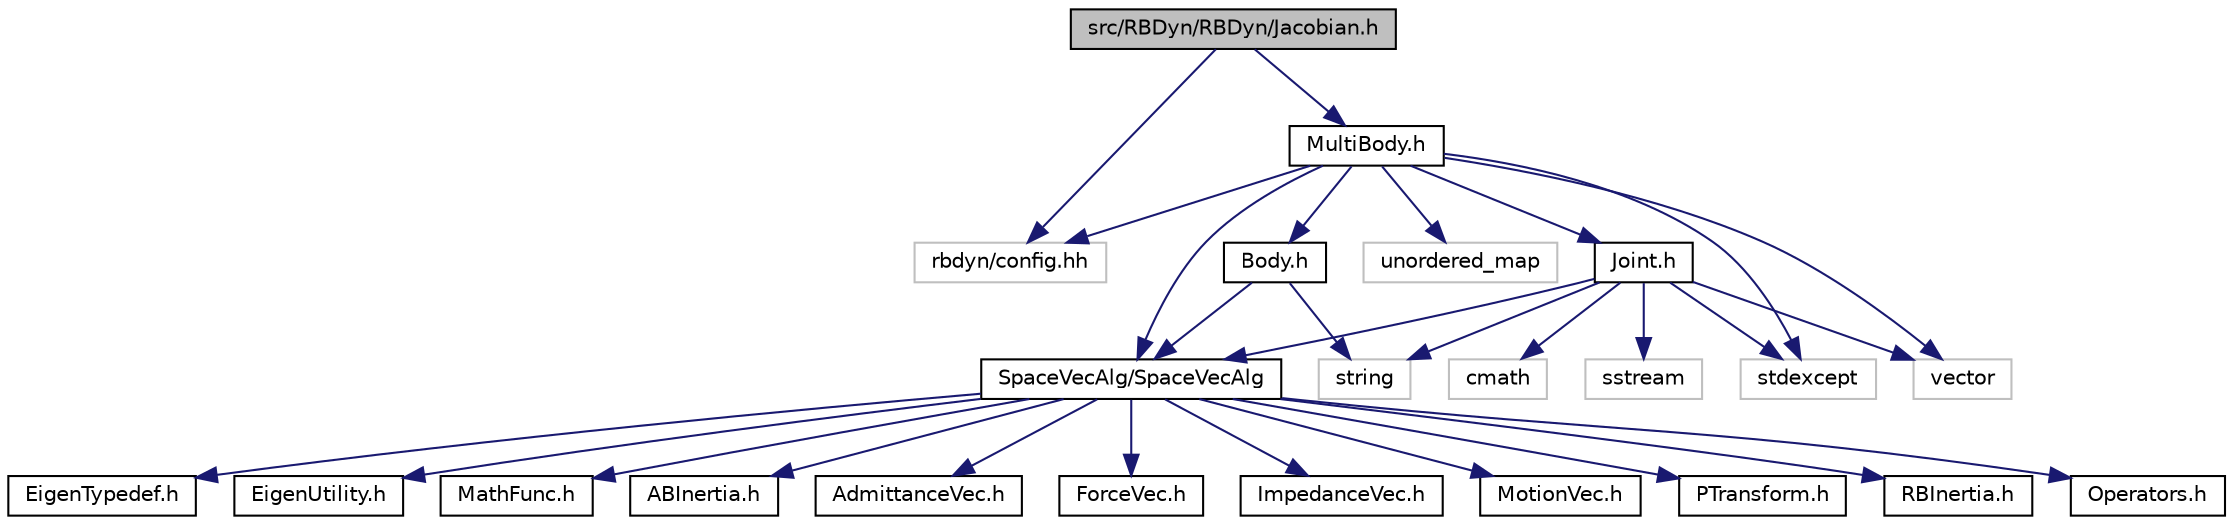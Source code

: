 digraph "src/RBDyn/RBDyn/Jacobian.h"
{
  edge [fontname="Helvetica",fontsize="10",labelfontname="Helvetica",labelfontsize="10"];
  node [fontname="Helvetica",fontsize="10",shape=record];
  Node0 [label="src/RBDyn/RBDyn/Jacobian.h",height=0.2,width=0.4,color="black", fillcolor="grey75", style="filled", fontcolor="black"];
  Node0 -> Node1 [color="midnightblue",fontsize="10",style="solid",fontname="Helvetica"];
  Node1 [label="rbdyn/config.hh",height=0.2,width=0.4,color="grey75", fillcolor="white", style="filled"];
  Node0 -> Node2 [color="midnightblue",fontsize="10",style="solid",fontname="Helvetica"];
  Node2 [label="MultiBody.h",height=0.2,width=0.4,color="black", fillcolor="white", style="filled",URL="$MultiBody_8h.html"];
  Node2 -> Node3 [color="midnightblue",fontsize="10",style="solid",fontname="Helvetica"];
  Node3 [label="stdexcept",height=0.2,width=0.4,color="grey75", fillcolor="white", style="filled"];
  Node2 -> Node4 [color="midnightblue",fontsize="10",style="solid",fontname="Helvetica"];
  Node4 [label="unordered_map",height=0.2,width=0.4,color="grey75", fillcolor="white", style="filled"];
  Node2 -> Node5 [color="midnightblue",fontsize="10",style="solid",fontname="Helvetica"];
  Node5 [label="vector",height=0.2,width=0.4,color="grey75", fillcolor="white", style="filled"];
  Node2 -> Node6 [color="midnightblue",fontsize="10",style="solid",fontname="Helvetica"];
  Node6 [label="SpaceVecAlg/SpaceVecAlg",height=0.2,width=0.4,color="black", fillcolor="white", style="filled",URL="https://jrl-umi3218.github.io/SpaceVecAlg/doxygen/HEAD//SpaceVecAlg.doxytag$a00059.html"];
  Node6 -> Node7 [color="midnightblue",fontsize="10",style="solid",fontname="Helvetica"];
  Node7 [label="EigenTypedef.h",height=0.2,width=0.4,color="black", fillcolor="white", style="filled",URL="https://jrl-umi3218.github.io/SpaceVecAlg/doxygen/HEAD//SpaceVecAlg.doxytag$a00032.html"];
  Node6 -> Node8 [color="midnightblue",fontsize="10",style="solid",fontname="Helvetica"];
  Node8 [label="EigenUtility.h",height=0.2,width=0.4,color="black", fillcolor="white", style="filled",URL="https://jrl-umi3218.github.io/SpaceVecAlg/doxygen/HEAD//SpaceVecAlg.doxytag$a00035.html"];
  Node6 -> Node9 [color="midnightblue",fontsize="10",style="solid",fontname="Helvetica"];
  Node9 [label="MathFunc.h",height=0.2,width=0.4,color="black", fillcolor="white", style="filled",URL="https://jrl-umi3218.github.io/SpaceVecAlg/doxygen/HEAD//SpaceVecAlg.doxytag$a00044.html"];
  Node6 -> Node10 [color="midnightblue",fontsize="10",style="solid",fontname="Helvetica"];
  Node10 [label="ABInertia.h",height=0.2,width=0.4,color="black", fillcolor="white", style="filled",URL="https://jrl-umi3218.github.io/SpaceVecAlg/doxygen/HEAD//SpaceVecAlg.doxytag$a00023.html"];
  Node6 -> Node11 [color="midnightblue",fontsize="10",style="solid",fontname="Helvetica"];
  Node11 [label="AdmittanceVec.h",height=0.2,width=0.4,color="black", fillcolor="white", style="filled",URL="https://jrl-umi3218.github.io/SpaceVecAlg/doxygen/HEAD//SpaceVecAlg.doxytag$a00026.html"];
  Node6 -> Node12 [color="midnightblue",fontsize="10",style="solid",fontname="Helvetica"];
  Node12 [label="ForceVec.h",height=0.2,width=0.4,color="black", fillcolor="white", style="filled",URL="https://jrl-umi3218.github.io/SpaceVecAlg/doxygen/HEAD//SpaceVecAlg.doxytag$a00038.html"];
  Node6 -> Node13 [color="midnightblue",fontsize="10",style="solid",fontname="Helvetica"];
  Node13 [label="ImpedanceVec.h",height=0.2,width=0.4,color="black", fillcolor="white", style="filled",URL="https://jrl-umi3218.github.io/SpaceVecAlg/doxygen/HEAD//SpaceVecAlg.doxytag$a00041.html"];
  Node6 -> Node14 [color="midnightblue",fontsize="10",style="solid",fontname="Helvetica"];
  Node14 [label="MotionVec.h",height=0.2,width=0.4,color="black", fillcolor="white", style="filled",URL="https://jrl-umi3218.github.io/SpaceVecAlg/doxygen/HEAD//SpaceVecAlg.doxytag$a00047.html"];
  Node6 -> Node15 [color="midnightblue",fontsize="10",style="solid",fontname="Helvetica"];
  Node15 [label="PTransform.h",height=0.2,width=0.4,color="black", fillcolor="white", style="filled",URL="https://jrl-umi3218.github.io/SpaceVecAlg/doxygen/HEAD//SpaceVecAlg.doxytag$a00053.html"];
  Node6 -> Node16 [color="midnightblue",fontsize="10",style="solid",fontname="Helvetica"];
  Node16 [label="RBInertia.h",height=0.2,width=0.4,color="black", fillcolor="white", style="filled",URL="https://jrl-umi3218.github.io/SpaceVecAlg/doxygen/HEAD//SpaceVecAlg.doxytag$a00056.html"];
  Node6 -> Node17 [color="midnightblue",fontsize="10",style="solid",fontname="Helvetica"];
  Node17 [label="Operators.h",height=0.2,width=0.4,color="black", fillcolor="white", style="filled",URL="https://jrl-umi3218.github.io/SpaceVecAlg/doxygen/HEAD//SpaceVecAlg.doxytag$a00050.html"];
  Node2 -> Node1 [color="midnightblue",fontsize="10",style="solid",fontname="Helvetica"];
  Node2 -> Node18 [color="midnightblue",fontsize="10",style="solid",fontname="Helvetica"];
  Node18 [label="Body.h",height=0.2,width=0.4,color="black", fillcolor="white", style="filled",URL="$Body_8h.html"];
  Node18 -> Node19 [color="midnightblue",fontsize="10",style="solid",fontname="Helvetica"];
  Node19 [label="string",height=0.2,width=0.4,color="grey75", fillcolor="white", style="filled"];
  Node18 -> Node6 [color="midnightblue",fontsize="10",style="solid",fontname="Helvetica"];
  Node2 -> Node20 [color="midnightblue",fontsize="10",style="solid",fontname="Helvetica"];
  Node20 [label="Joint.h",height=0.2,width=0.4,color="black", fillcolor="white", style="filled",URL="$Joint_8h.html"];
  Node20 -> Node21 [color="midnightblue",fontsize="10",style="solid",fontname="Helvetica"];
  Node21 [label="cmath",height=0.2,width=0.4,color="grey75", fillcolor="white", style="filled"];
  Node20 -> Node22 [color="midnightblue",fontsize="10",style="solid",fontname="Helvetica"];
  Node22 [label="sstream",height=0.2,width=0.4,color="grey75", fillcolor="white", style="filled"];
  Node20 -> Node3 [color="midnightblue",fontsize="10",style="solid",fontname="Helvetica"];
  Node20 -> Node19 [color="midnightblue",fontsize="10",style="solid",fontname="Helvetica"];
  Node20 -> Node5 [color="midnightblue",fontsize="10",style="solid",fontname="Helvetica"];
  Node20 -> Node6 [color="midnightblue",fontsize="10",style="solid",fontname="Helvetica"];
}

